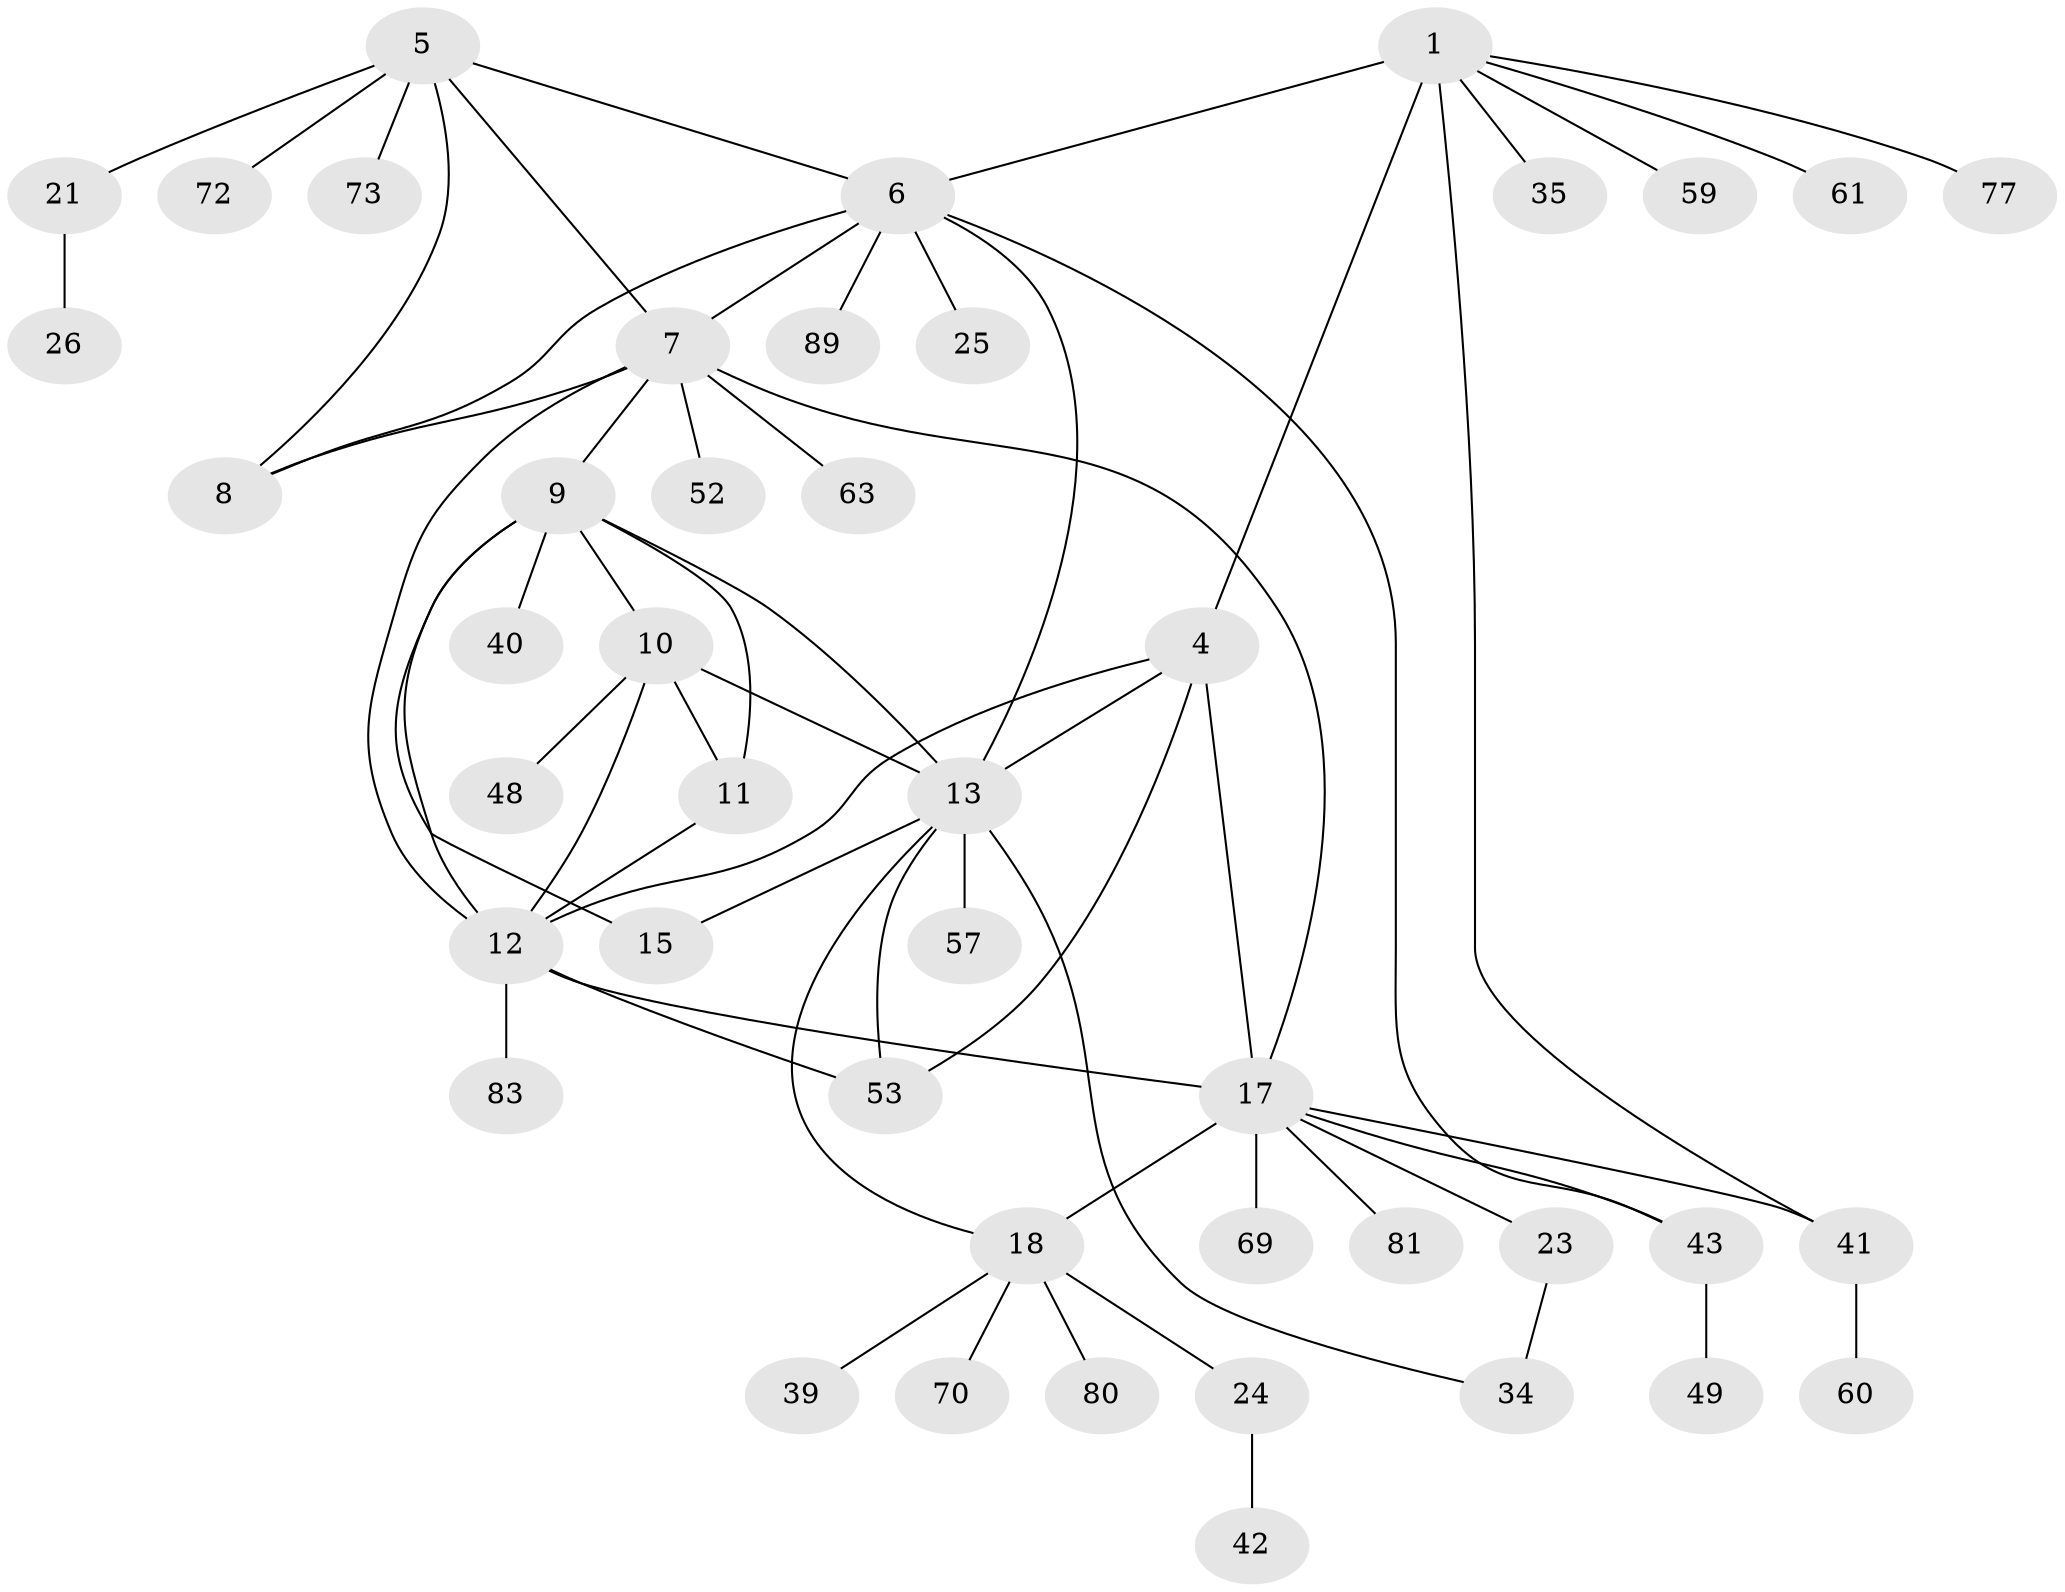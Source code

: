 // original degree distribution, {6: 0.056179775280898875, 4: 0.07865168539325842, 7: 0.02247191011235955, 8: 0.033707865168539325, 9: 0.011235955056179775, 5: 0.02247191011235955, 10: 0.011235955056179775, 3: 0.07865168539325842, 13: 0.011235955056179775, 2: 0.16853932584269662, 1: 0.5056179775280899}
// Generated by graph-tools (version 1.1) at 2025/19/03/04/25 18:19:32]
// undirected, 44 vertices, 63 edges
graph export_dot {
graph [start="1"]
  node [color=gray90,style=filled];
  1 [super="+3+30+37+2"];
  4 [super="+71"];
  5;
  6;
  7 [super="+28+67+22"];
  8 [super="+68+47"];
  9 [super="+27+32+16+79+84+36"];
  10 [super="+44"];
  11;
  12;
  13 [super="+14+31+56"];
  15 [super="+62"];
  17 [super="+29+82"];
  18 [super="+19"];
  21;
  23;
  24 [super="+33+65+45"];
  25;
  26;
  34;
  35 [super="+51"];
  39;
  40;
  41 [super="+54+86+55"];
  42;
  43;
  48;
  49;
  52;
  53;
  57;
  59;
  60;
  61;
  63;
  69;
  70;
  72;
  73 [super="+85"];
  77;
  80;
  81;
  83;
  89;
  1 -- 4 [weight=3];
  1 -- 35;
  1 -- 77;
  1 -- 59;
  1 -- 61;
  1 -- 6;
  1 -- 41;
  4 -- 12;
  4 -- 13;
  4 -- 17;
  4 -- 53;
  5 -- 6;
  5 -- 7;
  5 -- 8;
  5 -- 21;
  5 -- 72;
  5 -- 73;
  6 -- 7;
  6 -- 8;
  6 -- 25;
  6 -- 43;
  6 -- 89;
  6 -- 13;
  7 -- 8;
  7 -- 12;
  7 -- 17;
  7 -- 63;
  7 -- 52;
  7 -- 9;
  9 -- 10;
  9 -- 11;
  9 -- 12;
  9 -- 40;
  9 -- 15;
  9 -- 13 [weight=2];
  10 -- 11;
  10 -- 12;
  10 -- 48;
  10 -- 13;
  11 -- 12;
  12 -- 17;
  12 -- 53;
  12 -- 83;
  13 -- 15 [weight=2];
  13 -- 57;
  13 -- 34;
  13 -- 53;
  13 -- 18;
  17 -- 18 [weight=3];
  17 -- 23;
  17 -- 43;
  17 -- 69;
  17 -- 81;
  17 -- 41;
  18 -- 39;
  18 -- 80;
  18 -- 70;
  18 -- 24;
  21 -- 26;
  23 -- 34;
  24 -- 42;
  41 -- 60;
  43 -- 49;
}
